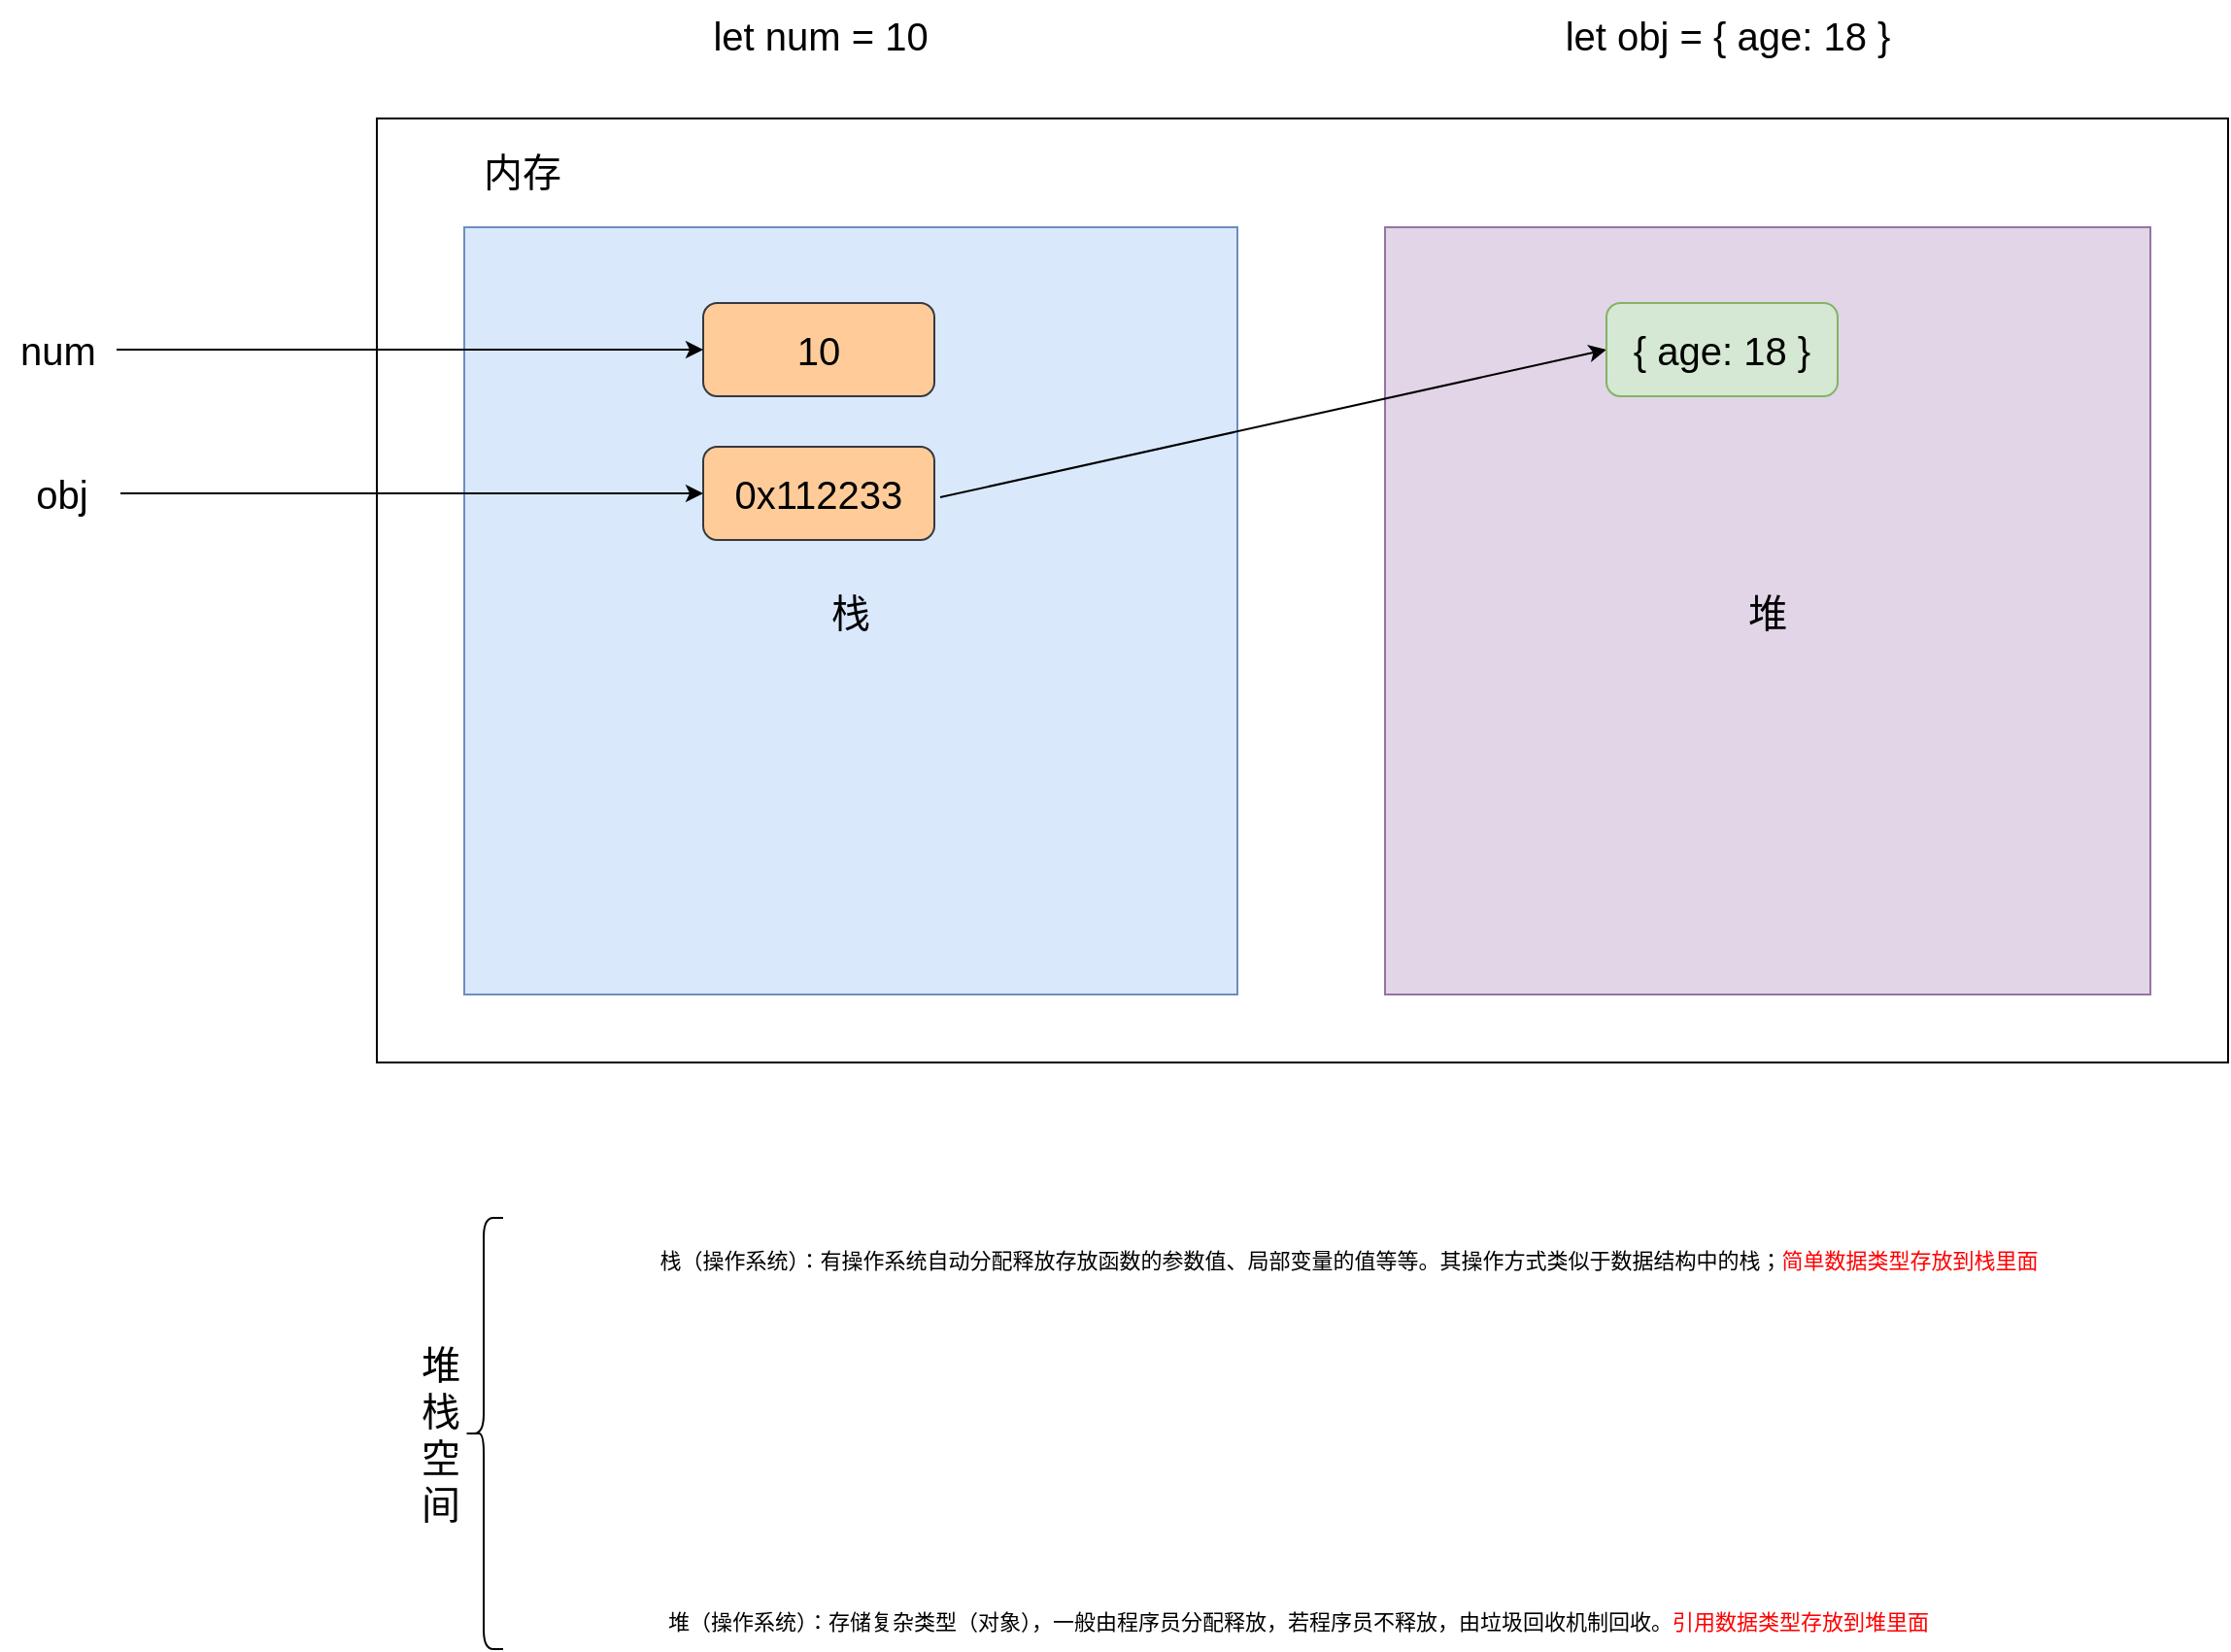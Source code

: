 <mxfile version="20.8.21" type="github">
  <diagram name="第 1 页" id="S_6YFdIcF-9ww0p1YDL5">
    <mxGraphModel dx="1787" dy="1634" grid="0" gridSize="10" guides="1" tooltips="1" connect="1" arrows="1" fold="1" page="0" pageScale="1" pageWidth="827" pageHeight="1169" math="0" shadow="0">
      <root>
        <mxCell id="0" />
        <mxCell id="1" parent="0" />
        <mxCell id="aLGXq0cIp_mJ-BxHqf-2-4" value="" style="rounded=0;whiteSpace=wrap;html=1;fontSize=20;" vertex="1" parent="1">
          <mxGeometry x="-52" y="-688" width="953" height="486" as="geometry" />
        </mxCell>
        <mxCell id="aLGXq0cIp_mJ-BxHqf-2-1" value="&lt;font style=&quot;font-size: 20px;&quot;&gt;栈&lt;/font&gt;" style="rounded=0;whiteSpace=wrap;html=1;fillColor=#dae8fc;strokeColor=#6c8ebf;" vertex="1" parent="1">
          <mxGeometry x="-7" y="-632" width="398" height="395" as="geometry" />
        </mxCell>
        <mxCell id="aLGXq0cIp_mJ-BxHqf-2-2" value="&lt;font style=&quot;font-size: 20px;&quot;&gt;堆&lt;/font&gt;" style="rounded=0;whiteSpace=wrap;html=1;fillColor=#e1d5e7;strokeColor=#9673a6;" vertex="1" parent="1">
          <mxGeometry x="467" y="-632" width="394" height="395" as="geometry" />
        </mxCell>
        <mxCell id="aLGXq0cIp_mJ-BxHqf-2-5" value="内存" style="text;html=1;strokeColor=none;fillColor=none;align=center;verticalAlign=middle;whiteSpace=wrap;rounded=0;fontSize=20;" vertex="1" parent="1">
          <mxGeometry x="-7" y="-676" width="60" height="30" as="geometry" />
        </mxCell>
        <mxCell id="aLGXq0cIp_mJ-BxHqf-2-7" value="let num = 10" style="text;html=1;align=center;verticalAlign=middle;resizable=0;points=[];autosize=1;strokeColor=none;fillColor=none;fontSize=20;" vertex="1" parent="1">
          <mxGeometry x="111" y="-749" width="129" height="36" as="geometry" />
        </mxCell>
        <mxCell id="aLGXq0cIp_mJ-BxHqf-2-8" value="10" style="rounded=1;whiteSpace=wrap;html=1;fontSize=20;fillColor=#ffcc99;strokeColor=#36393d;" vertex="1" parent="1">
          <mxGeometry x="116" y="-593" width="119" height="48" as="geometry" />
        </mxCell>
        <mxCell id="aLGXq0cIp_mJ-BxHqf-2-10" style="edgeStyle=orthogonalEdgeStyle;rounded=0;orthogonalLoop=1;jettySize=auto;html=1;fontSize=20;" edge="1" parent="1" source="aLGXq0cIp_mJ-BxHqf-2-9" target="aLGXq0cIp_mJ-BxHqf-2-8">
          <mxGeometry relative="1" as="geometry" />
        </mxCell>
        <mxCell id="aLGXq0cIp_mJ-BxHqf-2-9" value="num" style="text;html=1;strokeColor=none;fillColor=none;align=center;verticalAlign=middle;whiteSpace=wrap;rounded=0;fontSize=20;" vertex="1" parent="1">
          <mxGeometry x="-246" y="-584" width="60" height="30" as="geometry" />
        </mxCell>
        <mxCell id="aLGXq0cIp_mJ-BxHqf-2-11" value="堆栈空间" style="shape=curlyBracket;whiteSpace=wrap;html=1;rounded=1;labelPosition=left;verticalLabelPosition=middle;align=right;verticalAlign=middle;fontSize=20;" vertex="1" parent="1">
          <mxGeometry x="-7" y="-122" width="20" height="222" as="geometry" />
        </mxCell>
        <mxCell id="aLGXq0cIp_mJ-BxHqf-2-16" value="&lt;span style=&quot;font-size: 11px;&quot;&gt;栈（操作系统）：有操作系统自动分配释放存放函数的参数值、局部变量的值等等。其操作方式类似于数据结构中的栈；&lt;font color=&quot;#ff0000&quot;&gt;简单数据类型存放到栈里面&lt;/font&gt;&lt;/span&gt;" style="text;html=1;align=center;verticalAlign=middle;resizable=0;points=[];autosize=1;strokeColor=none;fillColor=none;fontSize=20;" vertex="1" parent="1">
          <mxGeometry x="49" y="-122" width="798" height="36" as="geometry" />
        </mxCell>
        <mxCell id="aLGXq0cIp_mJ-BxHqf-2-17" value="let obj = { age: 18 }" style="text;html=1;align=center;verticalAlign=middle;resizable=0;points=[];autosize=1;strokeColor=none;fillColor=none;fontSize=20;" vertex="1" parent="1">
          <mxGeometry x="550" y="-749" width="185" height="36" as="geometry" />
        </mxCell>
        <mxCell id="aLGXq0cIp_mJ-BxHqf-2-23" style="rounded=0;orthogonalLoop=1;jettySize=auto;html=1;entryX=0;entryY=0.5;entryDx=0;entryDy=0;fontSize=11;" edge="1" parent="1" target="aLGXq0cIp_mJ-BxHqf-2-22">
          <mxGeometry relative="1" as="geometry">
            <mxPoint x="238" y="-493" as="sourcePoint" />
          </mxGeometry>
        </mxCell>
        <mxCell id="aLGXq0cIp_mJ-BxHqf-2-18" value="0x112233" style="rounded=1;whiteSpace=wrap;html=1;fontSize=20;fillColor=#ffcc99;strokeColor=#36393d;" vertex="1" parent="1">
          <mxGeometry x="116" y="-519" width="119" height="48" as="geometry" />
        </mxCell>
        <mxCell id="aLGXq0cIp_mJ-BxHqf-2-21" style="edgeStyle=orthogonalEdgeStyle;rounded=0;orthogonalLoop=1;jettySize=auto;html=1;entryX=0;entryY=0.5;entryDx=0;entryDy=0;fontSize=11;" edge="1" parent="1" source="aLGXq0cIp_mJ-BxHqf-2-20" target="aLGXq0cIp_mJ-BxHqf-2-18">
          <mxGeometry relative="1" as="geometry" />
        </mxCell>
        <mxCell id="aLGXq0cIp_mJ-BxHqf-2-20" value="obj" style="text;html=1;strokeColor=none;fillColor=none;align=center;verticalAlign=middle;whiteSpace=wrap;rounded=0;fontSize=20;" vertex="1" parent="1">
          <mxGeometry x="-244" y="-510" width="60" height="30" as="geometry" />
        </mxCell>
        <mxCell id="aLGXq0cIp_mJ-BxHqf-2-22" value="{ age: 18 }" style="rounded=1;whiteSpace=wrap;html=1;fontSize=20;fillColor=#d5e8d4;strokeColor=#82b366;" vertex="1" parent="1">
          <mxGeometry x="581" y="-593" width="119" height="48" as="geometry" />
        </mxCell>
        <mxCell id="aLGXq0cIp_mJ-BxHqf-2-24" value="&lt;span style=&quot;font-size: 11px;&quot;&gt;堆（操作系统）：存储复杂类型（对象），一般由程序员分配释放，若程序员不释放，由垃圾回收机制回收。&lt;font color=&quot;#ff0000&quot;&gt;引用数据类型存放到堆里面&lt;/font&gt;&lt;/span&gt;" style="text;html=1;align=center;verticalAlign=middle;resizable=0;points=[];autosize=1;strokeColor=none;fillColor=none;fontSize=20;" vertex="1" parent="1">
          <mxGeometry x="53" y="64" width="738" height="36" as="geometry" />
        </mxCell>
      </root>
    </mxGraphModel>
  </diagram>
</mxfile>
